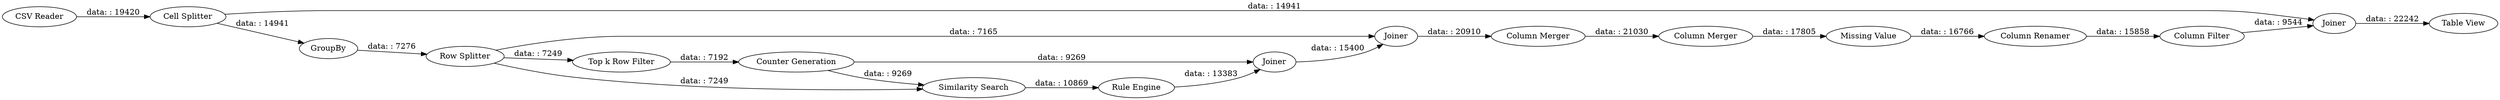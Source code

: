 digraph {
	"-2877196029042071661_31" [label="Table View"]
	"-2877196029042071661_1" [label="CSV Reader"]
	"-2877196029042071661_16" [label=Joiner]
	"-2877196029042071661_21" [label="Row Splitter"]
	"-2877196029042071661_29" [label=Joiner]
	"-2877196029042071661_24" [label=Joiner]
	"-2877196029042071661_26" [label="Column Filter"]
	"-2877196029042071661_27" [label="Missing Value"]
	"-2877196029042071661_28" [label="Column Renamer"]
	"-2877196029042071661_5" [label="Counter Generation"]
	"-2877196029042071661_23" [label="Rule Engine"]
	"-2877196029042071661_25" [label="Column Merger"]
	"-2877196029042071661_20" [label="Cell Splitter"]
	"-2877196029042071661_22" [label="Top k Row Filter"]
	"-2877196029042071661_15" [label="Similarity Search"]
	"-2877196029042071661_19" [label=GroupBy]
	"-2877196029042071661_30" [label="Column Merger"]
	"-2877196029042071661_21" -> "-2877196029042071661_15" [label="data: : 7249"]
	"-2877196029042071661_26" -> "-2877196029042071661_29" [label="data: : 9544"]
	"-2877196029042071661_16" -> "-2877196029042071661_24" [label="data: : 15400"]
	"-2877196029042071661_5" -> "-2877196029042071661_16" [label="data: : 9269"]
	"-2877196029042071661_28" -> "-2877196029042071661_26" [label="data: : 15858"]
	"-2877196029042071661_29" -> "-2877196029042071661_31" [label="data: : 22242"]
	"-2877196029042071661_15" -> "-2877196029042071661_23" [label="data: : 10869"]
	"-2877196029042071661_19" -> "-2877196029042071661_21" [label="data: : 7276"]
	"-2877196029042071661_27" -> "-2877196029042071661_28" [label="data: : 16766"]
	"-2877196029042071661_20" -> "-2877196029042071661_29" [label="data: : 14941"]
	"-2877196029042071661_24" -> "-2877196029042071661_25" [label="data: : 20910"]
	"-2877196029042071661_20" -> "-2877196029042071661_19" [label="data: : 14941"]
	"-2877196029042071661_30" -> "-2877196029042071661_27" [label="data: : 17805"]
	"-2877196029042071661_5" -> "-2877196029042071661_15" [label="data: : 9269"]
	"-2877196029042071661_1" -> "-2877196029042071661_20" [label="data: : 19420"]
	"-2877196029042071661_21" -> "-2877196029042071661_24" [label="data: : 7165"]
	"-2877196029042071661_25" -> "-2877196029042071661_30" [label="data: : 21030"]
	"-2877196029042071661_21" -> "-2877196029042071661_22" [label="data: : 7249"]
	"-2877196029042071661_23" -> "-2877196029042071661_16" [label="data: : 13383"]
	"-2877196029042071661_22" -> "-2877196029042071661_5" [label="data: : 7192"]
	rankdir=LR
}
